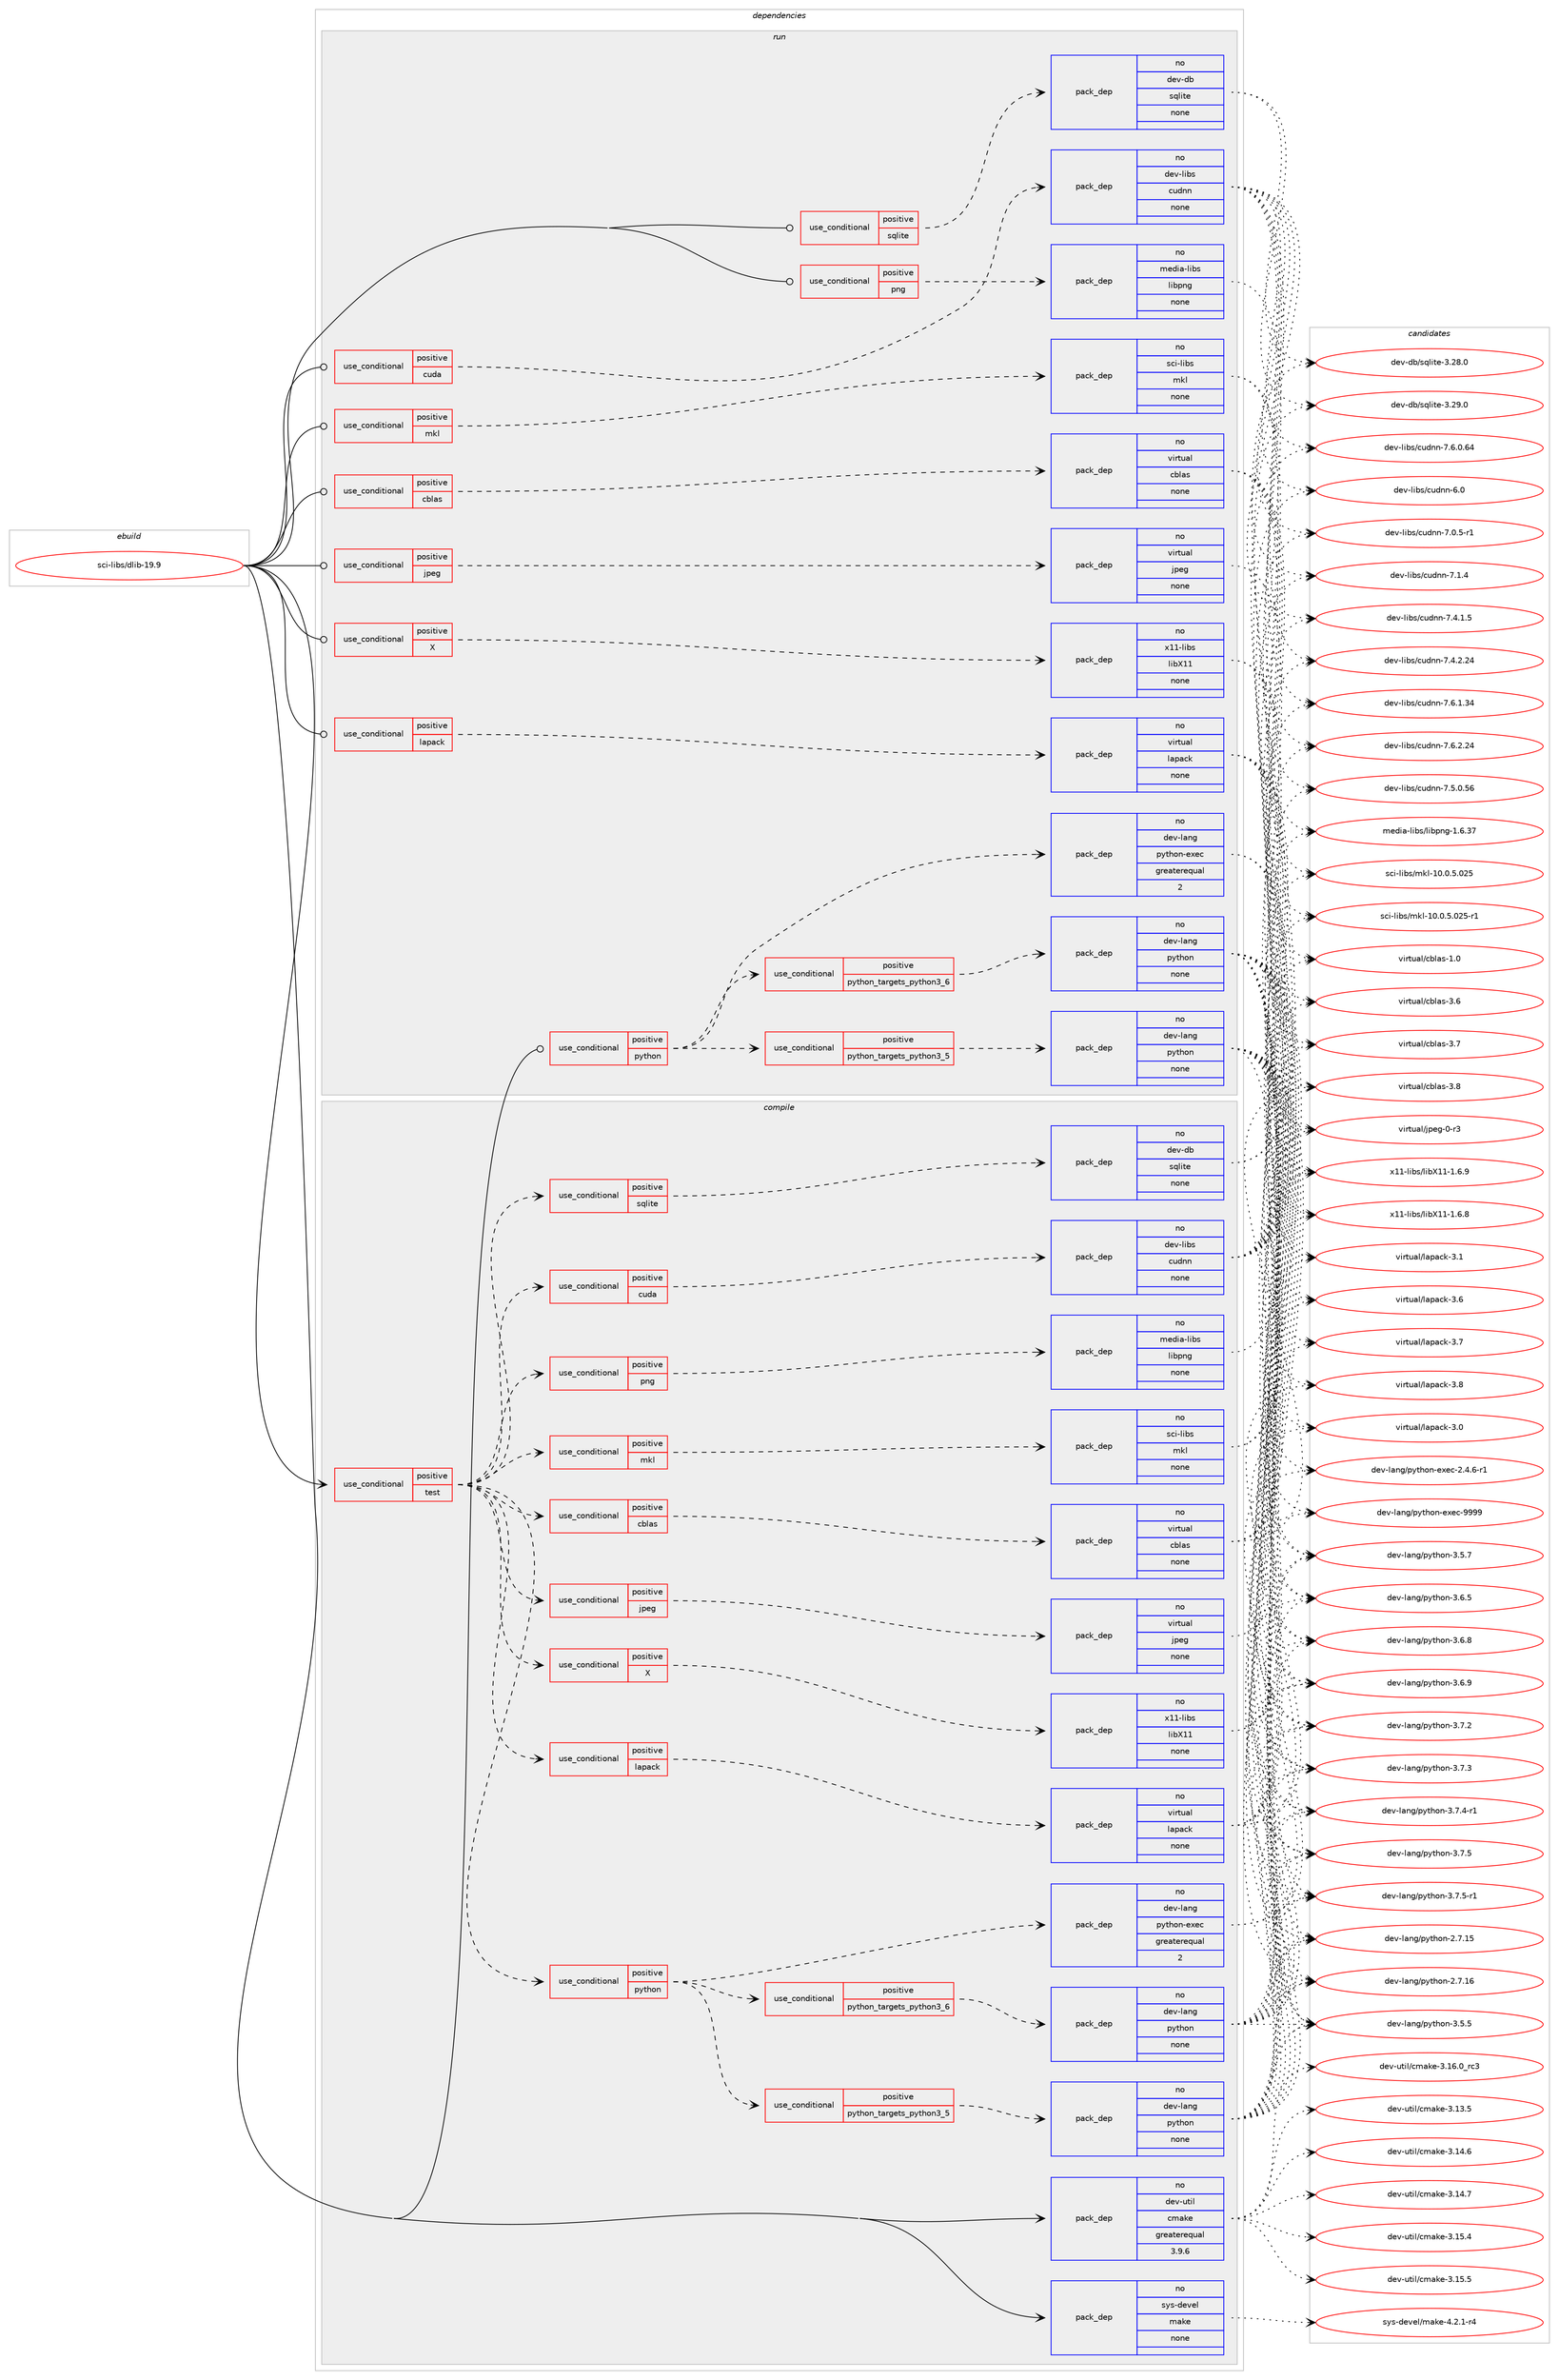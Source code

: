 digraph prolog {

# *************
# Graph options
# *************

newrank=true;
concentrate=true;
compound=true;
graph [rankdir=LR,fontname=Helvetica,fontsize=10,ranksep=1.5];#, ranksep=2.5, nodesep=0.2];
edge  [arrowhead=vee];
node  [fontname=Helvetica,fontsize=10];

# **********
# The ebuild
# **********

subgraph cluster_leftcol {
color=gray;
rank=same;
label=<<i>ebuild</i>>;
id [label="sci-libs/dlib-19.9", color=red, width=4, href="../sci-libs/dlib-19.9.svg"];
}

# ****************
# The dependencies
# ****************

subgraph cluster_midcol {
color=gray;
label=<<i>dependencies</i>>;
subgraph cluster_compile {
fillcolor="#eeeeee";
style=filled;
label=<<i>compile</i>>;
subgraph cond207952 {
dependency856692 [label=<<TABLE BORDER="0" CELLBORDER="1" CELLSPACING="0" CELLPADDING="4"><TR><TD ROWSPAN="3" CELLPADDING="10">use_conditional</TD></TR><TR><TD>positive</TD></TR><TR><TD>test</TD></TR></TABLE>>, shape=none, color=red];
subgraph cond207953 {
dependency856693 [label=<<TABLE BORDER="0" CELLBORDER="1" CELLSPACING="0" CELLPADDING="4"><TR><TD ROWSPAN="3" CELLPADDING="10">use_conditional</TD></TR><TR><TD>positive</TD></TR><TR><TD>cblas</TD></TR></TABLE>>, shape=none, color=red];
subgraph pack633619 {
dependency856694 [label=<<TABLE BORDER="0" CELLBORDER="1" CELLSPACING="0" CELLPADDING="4" WIDTH="220"><TR><TD ROWSPAN="6" CELLPADDING="30">pack_dep</TD></TR><TR><TD WIDTH="110">no</TD></TR><TR><TD>virtual</TD></TR><TR><TD>cblas</TD></TR><TR><TD>none</TD></TR><TR><TD></TD></TR></TABLE>>, shape=none, color=blue];
}
dependency856693:e -> dependency856694:w [weight=20,style="dashed",arrowhead="vee"];
}
dependency856692:e -> dependency856693:w [weight=20,style="dashed",arrowhead="vee"];
subgraph cond207954 {
dependency856695 [label=<<TABLE BORDER="0" CELLBORDER="1" CELLSPACING="0" CELLPADDING="4"><TR><TD ROWSPAN="3" CELLPADDING="10">use_conditional</TD></TR><TR><TD>positive</TD></TR><TR><TD>cuda</TD></TR></TABLE>>, shape=none, color=red];
subgraph pack633620 {
dependency856696 [label=<<TABLE BORDER="0" CELLBORDER="1" CELLSPACING="0" CELLPADDING="4" WIDTH="220"><TR><TD ROWSPAN="6" CELLPADDING="30">pack_dep</TD></TR><TR><TD WIDTH="110">no</TD></TR><TR><TD>dev-libs</TD></TR><TR><TD>cudnn</TD></TR><TR><TD>none</TD></TR><TR><TD></TD></TR></TABLE>>, shape=none, color=blue];
}
dependency856695:e -> dependency856696:w [weight=20,style="dashed",arrowhead="vee"];
}
dependency856692:e -> dependency856695:w [weight=20,style="dashed",arrowhead="vee"];
subgraph cond207955 {
dependency856697 [label=<<TABLE BORDER="0" CELLBORDER="1" CELLSPACING="0" CELLPADDING="4"><TR><TD ROWSPAN="3" CELLPADDING="10">use_conditional</TD></TR><TR><TD>positive</TD></TR><TR><TD>jpeg</TD></TR></TABLE>>, shape=none, color=red];
subgraph pack633621 {
dependency856698 [label=<<TABLE BORDER="0" CELLBORDER="1" CELLSPACING="0" CELLPADDING="4" WIDTH="220"><TR><TD ROWSPAN="6" CELLPADDING="30">pack_dep</TD></TR><TR><TD WIDTH="110">no</TD></TR><TR><TD>virtual</TD></TR><TR><TD>jpeg</TD></TR><TR><TD>none</TD></TR><TR><TD></TD></TR></TABLE>>, shape=none, color=blue];
}
dependency856697:e -> dependency856698:w [weight=20,style="dashed",arrowhead="vee"];
}
dependency856692:e -> dependency856697:w [weight=20,style="dashed",arrowhead="vee"];
subgraph cond207956 {
dependency856699 [label=<<TABLE BORDER="0" CELLBORDER="1" CELLSPACING="0" CELLPADDING="4"><TR><TD ROWSPAN="3" CELLPADDING="10">use_conditional</TD></TR><TR><TD>positive</TD></TR><TR><TD>lapack</TD></TR></TABLE>>, shape=none, color=red];
subgraph pack633622 {
dependency856700 [label=<<TABLE BORDER="0" CELLBORDER="1" CELLSPACING="0" CELLPADDING="4" WIDTH="220"><TR><TD ROWSPAN="6" CELLPADDING="30">pack_dep</TD></TR><TR><TD WIDTH="110">no</TD></TR><TR><TD>virtual</TD></TR><TR><TD>lapack</TD></TR><TR><TD>none</TD></TR><TR><TD></TD></TR></TABLE>>, shape=none, color=blue];
}
dependency856699:e -> dependency856700:w [weight=20,style="dashed",arrowhead="vee"];
}
dependency856692:e -> dependency856699:w [weight=20,style="dashed",arrowhead="vee"];
subgraph cond207957 {
dependency856701 [label=<<TABLE BORDER="0" CELLBORDER="1" CELLSPACING="0" CELLPADDING="4"><TR><TD ROWSPAN="3" CELLPADDING="10">use_conditional</TD></TR><TR><TD>positive</TD></TR><TR><TD>mkl</TD></TR></TABLE>>, shape=none, color=red];
subgraph pack633623 {
dependency856702 [label=<<TABLE BORDER="0" CELLBORDER="1" CELLSPACING="0" CELLPADDING="4" WIDTH="220"><TR><TD ROWSPAN="6" CELLPADDING="30">pack_dep</TD></TR><TR><TD WIDTH="110">no</TD></TR><TR><TD>sci-libs</TD></TR><TR><TD>mkl</TD></TR><TR><TD>none</TD></TR><TR><TD></TD></TR></TABLE>>, shape=none, color=blue];
}
dependency856701:e -> dependency856702:w [weight=20,style="dashed",arrowhead="vee"];
}
dependency856692:e -> dependency856701:w [weight=20,style="dashed",arrowhead="vee"];
subgraph cond207958 {
dependency856703 [label=<<TABLE BORDER="0" CELLBORDER="1" CELLSPACING="0" CELLPADDING="4"><TR><TD ROWSPAN="3" CELLPADDING="10">use_conditional</TD></TR><TR><TD>positive</TD></TR><TR><TD>png</TD></TR></TABLE>>, shape=none, color=red];
subgraph pack633624 {
dependency856704 [label=<<TABLE BORDER="0" CELLBORDER="1" CELLSPACING="0" CELLPADDING="4" WIDTH="220"><TR><TD ROWSPAN="6" CELLPADDING="30">pack_dep</TD></TR><TR><TD WIDTH="110">no</TD></TR><TR><TD>media-libs</TD></TR><TR><TD>libpng</TD></TR><TR><TD>none</TD></TR><TR><TD></TD></TR></TABLE>>, shape=none, color=blue];
}
dependency856703:e -> dependency856704:w [weight=20,style="dashed",arrowhead="vee"];
}
dependency856692:e -> dependency856703:w [weight=20,style="dashed",arrowhead="vee"];
subgraph cond207959 {
dependency856705 [label=<<TABLE BORDER="0" CELLBORDER="1" CELLSPACING="0" CELLPADDING="4"><TR><TD ROWSPAN="3" CELLPADDING="10">use_conditional</TD></TR><TR><TD>positive</TD></TR><TR><TD>python</TD></TR></TABLE>>, shape=none, color=red];
subgraph cond207960 {
dependency856706 [label=<<TABLE BORDER="0" CELLBORDER="1" CELLSPACING="0" CELLPADDING="4"><TR><TD ROWSPAN="3" CELLPADDING="10">use_conditional</TD></TR><TR><TD>positive</TD></TR><TR><TD>python_targets_python3_5</TD></TR></TABLE>>, shape=none, color=red];
subgraph pack633625 {
dependency856707 [label=<<TABLE BORDER="0" CELLBORDER="1" CELLSPACING="0" CELLPADDING="4" WIDTH="220"><TR><TD ROWSPAN="6" CELLPADDING="30">pack_dep</TD></TR><TR><TD WIDTH="110">no</TD></TR><TR><TD>dev-lang</TD></TR><TR><TD>python</TD></TR><TR><TD>none</TD></TR><TR><TD></TD></TR></TABLE>>, shape=none, color=blue];
}
dependency856706:e -> dependency856707:w [weight=20,style="dashed",arrowhead="vee"];
}
dependency856705:e -> dependency856706:w [weight=20,style="dashed",arrowhead="vee"];
subgraph cond207961 {
dependency856708 [label=<<TABLE BORDER="0" CELLBORDER="1" CELLSPACING="0" CELLPADDING="4"><TR><TD ROWSPAN="3" CELLPADDING="10">use_conditional</TD></TR><TR><TD>positive</TD></TR><TR><TD>python_targets_python3_6</TD></TR></TABLE>>, shape=none, color=red];
subgraph pack633626 {
dependency856709 [label=<<TABLE BORDER="0" CELLBORDER="1" CELLSPACING="0" CELLPADDING="4" WIDTH="220"><TR><TD ROWSPAN="6" CELLPADDING="30">pack_dep</TD></TR><TR><TD WIDTH="110">no</TD></TR><TR><TD>dev-lang</TD></TR><TR><TD>python</TD></TR><TR><TD>none</TD></TR><TR><TD></TD></TR></TABLE>>, shape=none, color=blue];
}
dependency856708:e -> dependency856709:w [weight=20,style="dashed",arrowhead="vee"];
}
dependency856705:e -> dependency856708:w [weight=20,style="dashed",arrowhead="vee"];
subgraph pack633627 {
dependency856710 [label=<<TABLE BORDER="0" CELLBORDER="1" CELLSPACING="0" CELLPADDING="4" WIDTH="220"><TR><TD ROWSPAN="6" CELLPADDING="30">pack_dep</TD></TR><TR><TD WIDTH="110">no</TD></TR><TR><TD>dev-lang</TD></TR><TR><TD>python-exec</TD></TR><TR><TD>greaterequal</TD></TR><TR><TD>2</TD></TR></TABLE>>, shape=none, color=blue];
}
dependency856705:e -> dependency856710:w [weight=20,style="dashed",arrowhead="vee"];
}
dependency856692:e -> dependency856705:w [weight=20,style="dashed",arrowhead="vee"];
subgraph cond207962 {
dependency856711 [label=<<TABLE BORDER="0" CELLBORDER="1" CELLSPACING="0" CELLPADDING="4"><TR><TD ROWSPAN="3" CELLPADDING="10">use_conditional</TD></TR><TR><TD>positive</TD></TR><TR><TD>sqlite</TD></TR></TABLE>>, shape=none, color=red];
subgraph pack633628 {
dependency856712 [label=<<TABLE BORDER="0" CELLBORDER="1" CELLSPACING="0" CELLPADDING="4" WIDTH="220"><TR><TD ROWSPAN="6" CELLPADDING="30">pack_dep</TD></TR><TR><TD WIDTH="110">no</TD></TR><TR><TD>dev-db</TD></TR><TR><TD>sqlite</TD></TR><TR><TD>none</TD></TR><TR><TD></TD></TR></TABLE>>, shape=none, color=blue];
}
dependency856711:e -> dependency856712:w [weight=20,style="dashed",arrowhead="vee"];
}
dependency856692:e -> dependency856711:w [weight=20,style="dashed",arrowhead="vee"];
subgraph cond207963 {
dependency856713 [label=<<TABLE BORDER="0" CELLBORDER="1" CELLSPACING="0" CELLPADDING="4"><TR><TD ROWSPAN="3" CELLPADDING="10">use_conditional</TD></TR><TR><TD>positive</TD></TR><TR><TD>X</TD></TR></TABLE>>, shape=none, color=red];
subgraph pack633629 {
dependency856714 [label=<<TABLE BORDER="0" CELLBORDER="1" CELLSPACING="0" CELLPADDING="4" WIDTH="220"><TR><TD ROWSPAN="6" CELLPADDING="30">pack_dep</TD></TR><TR><TD WIDTH="110">no</TD></TR><TR><TD>x11-libs</TD></TR><TR><TD>libX11</TD></TR><TR><TD>none</TD></TR><TR><TD></TD></TR></TABLE>>, shape=none, color=blue];
}
dependency856713:e -> dependency856714:w [weight=20,style="dashed",arrowhead="vee"];
}
dependency856692:e -> dependency856713:w [weight=20,style="dashed",arrowhead="vee"];
}
id:e -> dependency856692:w [weight=20,style="solid",arrowhead="vee"];
subgraph pack633630 {
dependency856715 [label=<<TABLE BORDER="0" CELLBORDER="1" CELLSPACING="0" CELLPADDING="4" WIDTH="220"><TR><TD ROWSPAN="6" CELLPADDING="30">pack_dep</TD></TR><TR><TD WIDTH="110">no</TD></TR><TR><TD>dev-util</TD></TR><TR><TD>cmake</TD></TR><TR><TD>greaterequal</TD></TR><TR><TD>3.9.6</TD></TR></TABLE>>, shape=none, color=blue];
}
id:e -> dependency856715:w [weight=20,style="solid",arrowhead="vee"];
subgraph pack633631 {
dependency856716 [label=<<TABLE BORDER="0" CELLBORDER="1" CELLSPACING="0" CELLPADDING="4" WIDTH="220"><TR><TD ROWSPAN="6" CELLPADDING="30">pack_dep</TD></TR><TR><TD WIDTH="110">no</TD></TR><TR><TD>sys-devel</TD></TR><TR><TD>make</TD></TR><TR><TD>none</TD></TR><TR><TD></TD></TR></TABLE>>, shape=none, color=blue];
}
id:e -> dependency856716:w [weight=20,style="solid",arrowhead="vee"];
}
subgraph cluster_compileandrun {
fillcolor="#eeeeee";
style=filled;
label=<<i>compile and run</i>>;
}
subgraph cluster_run {
fillcolor="#eeeeee";
style=filled;
label=<<i>run</i>>;
subgraph cond207964 {
dependency856717 [label=<<TABLE BORDER="0" CELLBORDER="1" CELLSPACING="0" CELLPADDING="4"><TR><TD ROWSPAN="3" CELLPADDING="10">use_conditional</TD></TR><TR><TD>positive</TD></TR><TR><TD>X</TD></TR></TABLE>>, shape=none, color=red];
subgraph pack633632 {
dependency856718 [label=<<TABLE BORDER="0" CELLBORDER="1" CELLSPACING="0" CELLPADDING="4" WIDTH="220"><TR><TD ROWSPAN="6" CELLPADDING="30">pack_dep</TD></TR><TR><TD WIDTH="110">no</TD></TR><TR><TD>x11-libs</TD></TR><TR><TD>libX11</TD></TR><TR><TD>none</TD></TR><TR><TD></TD></TR></TABLE>>, shape=none, color=blue];
}
dependency856717:e -> dependency856718:w [weight=20,style="dashed",arrowhead="vee"];
}
id:e -> dependency856717:w [weight=20,style="solid",arrowhead="odot"];
subgraph cond207965 {
dependency856719 [label=<<TABLE BORDER="0" CELLBORDER="1" CELLSPACING="0" CELLPADDING="4"><TR><TD ROWSPAN="3" CELLPADDING="10">use_conditional</TD></TR><TR><TD>positive</TD></TR><TR><TD>cblas</TD></TR></TABLE>>, shape=none, color=red];
subgraph pack633633 {
dependency856720 [label=<<TABLE BORDER="0" CELLBORDER="1" CELLSPACING="0" CELLPADDING="4" WIDTH="220"><TR><TD ROWSPAN="6" CELLPADDING="30">pack_dep</TD></TR><TR><TD WIDTH="110">no</TD></TR><TR><TD>virtual</TD></TR><TR><TD>cblas</TD></TR><TR><TD>none</TD></TR><TR><TD></TD></TR></TABLE>>, shape=none, color=blue];
}
dependency856719:e -> dependency856720:w [weight=20,style="dashed",arrowhead="vee"];
}
id:e -> dependency856719:w [weight=20,style="solid",arrowhead="odot"];
subgraph cond207966 {
dependency856721 [label=<<TABLE BORDER="0" CELLBORDER="1" CELLSPACING="0" CELLPADDING="4"><TR><TD ROWSPAN="3" CELLPADDING="10">use_conditional</TD></TR><TR><TD>positive</TD></TR><TR><TD>cuda</TD></TR></TABLE>>, shape=none, color=red];
subgraph pack633634 {
dependency856722 [label=<<TABLE BORDER="0" CELLBORDER="1" CELLSPACING="0" CELLPADDING="4" WIDTH="220"><TR><TD ROWSPAN="6" CELLPADDING="30">pack_dep</TD></TR><TR><TD WIDTH="110">no</TD></TR><TR><TD>dev-libs</TD></TR><TR><TD>cudnn</TD></TR><TR><TD>none</TD></TR><TR><TD></TD></TR></TABLE>>, shape=none, color=blue];
}
dependency856721:e -> dependency856722:w [weight=20,style="dashed",arrowhead="vee"];
}
id:e -> dependency856721:w [weight=20,style="solid",arrowhead="odot"];
subgraph cond207967 {
dependency856723 [label=<<TABLE BORDER="0" CELLBORDER="1" CELLSPACING="0" CELLPADDING="4"><TR><TD ROWSPAN="3" CELLPADDING="10">use_conditional</TD></TR><TR><TD>positive</TD></TR><TR><TD>jpeg</TD></TR></TABLE>>, shape=none, color=red];
subgraph pack633635 {
dependency856724 [label=<<TABLE BORDER="0" CELLBORDER="1" CELLSPACING="0" CELLPADDING="4" WIDTH="220"><TR><TD ROWSPAN="6" CELLPADDING="30">pack_dep</TD></TR><TR><TD WIDTH="110">no</TD></TR><TR><TD>virtual</TD></TR><TR><TD>jpeg</TD></TR><TR><TD>none</TD></TR><TR><TD></TD></TR></TABLE>>, shape=none, color=blue];
}
dependency856723:e -> dependency856724:w [weight=20,style="dashed",arrowhead="vee"];
}
id:e -> dependency856723:w [weight=20,style="solid",arrowhead="odot"];
subgraph cond207968 {
dependency856725 [label=<<TABLE BORDER="0" CELLBORDER="1" CELLSPACING="0" CELLPADDING="4"><TR><TD ROWSPAN="3" CELLPADDING="10">use_conditional</TD></TR><TR><TD>positive</TD></TR><TR><TD>lapack</TD></TR></TABLE>>, shape=none, color=red];
subgraph pack633636 {
dependency856726 [label=<<TABLE BORDER="0" CELLBORDER="1" CELLSPACING="0" CELLPADDING="4" WIDTH="220"><TR><TD ROWSPAN="6" CELLPADDING="30">pack_dep</TD></TR><TR><TD WIDTH="110">no</TD></TR><TR><TD>virtual</TD></TR><TR><TD>lapack</TD></TR><TR><TD>none</TD></TR><TR><TD></TD></TR></TABLE>>, shape=none, color=blue];
}
dependency856725:e -> dependency856726:w [weight=20,style="dashed",arrowhead="vee"];
}
id:e -> dependency856725:w [weight=20,style="solid",arrowhead="odot"];
subgraph cond207969 {
dependency856727 [label=<<TABLE BORDER="0" CELLBORDER="1" CELLSPACING="0" CELLPADDING="4"><TR><TD ROWSPAN="3" CELLPADDING="10">use_conditional</TD></TR><TR><TD>positive</TD></TR><TR><TD>mkl</TD></TR></TABLE>>, shape=none, color=red];
subgraph pack633637 {
dependency856728 [label=<<TABLE BORDER="0" CELLBORDER="1" CELLSPACING="0" CELLPADDING="4" WIDTH="220"><TR><TD ROWSPAN="6" CELLPADDING="30">pack_dep</TD></TR><TR><TD WIDTH="110">no</TD></TR><TR><TD>sci-libs</TD></TR><TR><TD>mkl</TD></TR><TR><TD>none</TD></TR><TR><TD></TD></TR></TABLE>>, shape=none, color=blue];
}
dependency856727:e -> dependency856728:w [weight=20,style="dashed",arrowhead="vee"];
}
id:e -> dependency856727:w [weight=20,style="solid",arrowhead="odot"];
subgraph cond207970 {
dependency856729 [label=<<TABLE BORDER="0" CELLBORDER="1" CELLSPACING="0" CELLPADDING="4"><TR><TD ROWSPAN="3" CELLPADDING="10">use_conditional</TD></TR><TR><TD>positive</TD></TR><TR><TD>png</TD></TR></TABLE>>, shape=none, color=red];
subgraph pack633638 {
dependency856730 [label=<<TABLE BORDER="0" CELLBORDER="1" CELLSPACING="0" CELLPADDING="4" WIDTH="220"><TR><TD ROWSPAN="6" CELLPADDING="30">pack_dep</TD></TR><TR><TD WIDTH="110">no</TD></TR><TR><TD>media-libs</TD></TR><TR><TD>libpng</TD></TR><TR><TD>none</TD></TR><TR><TD></TD></TR></TABLE>>, shape=none, color=blue];
}
dependency856729:e -> dependency856730:w [weight=20,style="dashed",arrowhead="vee"];
}
id:e -> dependency856729:w [weight=20,style="solid",arrowhead="odot"];
subgraph cond207971 {
dependency856731 [label=<<TABLE BORDER="0" CELLBORDER="1" CELLSPACING="0" CELLPADDING="4"><TR><TD ROWSPAN="3" CELLPADDING="10">use_conditional</TD></TR><TR><TD>positive</TD></TR><TR><TD>python</TD></TR></TABLE>>, shape=none, color=red];
subgraph cond207972 {
dependency856732 [label=<<TABLE BORDER="0" CELLBORDER="1" CELLSPACING="0" CELLPADDING="4"><TR><TD ROWSPAN="3" CELLPADDING="10">use_conditional</TD></TR><TR><TD>positive</TD></TR><TR><TD>python_targets_python3_5</TD></TR></TABLE>>, shape=none, color=red];
subgraph pack633639 {
dependency856733 [label=<<TABLE BORDER="0" CELLBORDER="1" CELLSPACING="0" CELLPADDING="4" WIDTH="220"><TR><TD ROWSPAN="6" CELLPADDING="30">pack_dep</TD></TR><TR><TD WIDTH="110">no</TD></TR><TR><TD>dev-lang</TD></TR><TR><TD>python</TD></TR><TR><TD>none</TD></TR><TR><TD></TD></TR></TABLE>>, shape=none, color=blue];
}
dependency856732:e -> dependency856733:w [weight=20,style="dashed",arrowhead="vee"];
}
dependency856731:e -> dependency856732:w [weight=20,style="dashed",arrowhead="vee"];
subgraph cond207973 {
dependency856734 [label=<<TABLE BORDER="0" CELLBORDER="1" CELLSPACING="0" CELLPADDING="4"><TR><TD ROWSPAN="3" CELLPADDING="10">use_conditional</TD></TR><TR><TD>positive</TD></TR><TR><TD>python_targets_python3_6</TD></TR></TABLE>>, shape=none, color=red];
subgraph pack633640 {
dependency856735 [label=<<TABLE BORDER="0" CELLBORDER="1" CELLSPACING="0" CELLPADDING="4" WIDTH="220"><TR><TD ROWSPAN="6" CELLPADDING="30">pack_dep</TD></TR><TR><TD WIDTH="110">no</TD></TR><TR><TD>dev-lang</TD></TR><TR><TD>python</TD></TR><TR><TD>none</TD></TR><TR><TD></TD></TR></TABLE>>, shape=none, color=blue];
}
dependency856734:e -> dependency856735:w [weight=20,style="dashed",arrowhead="vee"];
}
dependency856731:e -> dependency856734:w [weight=20,style="dashed",arrowhead="vee"];
subgraph pack633641 {
dependency856736 [label=<<TABLE BORDER="0" CELLBORDER="1" CELLSPACING="0" CELLPADDING="4" WIDTH="220"><TR><TD ROWSPAN="6" CELLPADDING="30">pack_dep</TD></TR><TR><TD WIDTH="110">no</TD></TR><TR><TD>dev-lang</TD></TR><TR><TD>python-exec</TD></TR><TR><TD>greaterequal</TD></TR><TR><TD>2</TD></TR></TABLE>>, shape=none, color=blue];
}
dependency856731:e -> dependency856736:w [weight=20,style="dashed",arrowhead="vee"];
}
id:e -> dependency856731:w [weight=20,style="solid",arrowhead="odot"];
subgraph cond207974 {
dependency856737 [label=<<TABLE BORDER="0" CELLBORDER="1" CELLSPACING="0" CELLPADDING="4"><TR><TD ROWSPAN="3" CELLPADDING="10">use_conditional</TD></TR><TR><TD>positive</TD></TR><TR><TD>sqlite</TD></TR></TABLE>>, shape=none, color=red];
subgraph pack633642 {
dependency856738 [label=<<TABLE BORDER="0" CELLBORDER="1" CELLSPACING="0" CELLPADDING="4" WIDTH="220"><TR><TD ROWSPAN="6" CELLPADDING="30">pack_dep</TD></TR><TR><TD WIDTH="110">no</TD></TR><TR><TD>dev-db</TD></TR><TR><TD>sqlite</TD></TR><TR><TD>none</TD></TR><TR><TD></TD></TR></TABLE>>, shape=none, color=blue];
}
dependency856737:e -> dependency856738:w [weight=20,style="dashed",arrowhead="vee"];
}
id:e -> dependency856737:w [weight=20,style="solid",arrowhead="odot"];
}
}

# **************
# The candidates
# **************

subgraph cluster_choices {
rank=same;
color=gray;
label=<<i>candidates</i>>;

subgraph choice633619 {
color=black;
nodesep=1;
choice118105114116117971084799981089711545494648 [label="virtual/cblas-1.0", color=red, width=4,href="../virtual/cblas-1.0.svg"];
choice118105114116117971084799981089711545514654 [label="virtual/cblas-3.6", color=red, width=4,href="../virtual/cblas-3.6.svg"];
choice118105114116117971084799981089711545514655 [label="virtual/cblas-3.7", color=red, width=4,href="../virtual/cblas-3.7.svg"];
choice118105114116117971084799981089711545514656 [label="virtual/cblas-3.8", color=red, width=4,href="../virtual/cblas-3.8.svg"];
dependency856694:e -> choice118105114116117971084799981089711545494648:w [style=dotted,weight="100"];
dependency856694:e -> choice118105114116117971084799981089711545514654:w [style=dotted,weight="100"];
dependency856694:e -> choice118105114116117971084799981089711545514655:w [style=dotted,weight="100"];
dependency856694:e -> choice118105114116117971084799981089711545514656:w [style=dotted,weight="100"];
}
subgraph choice633620 {
color=black;
nodesep=1;
choice1001011184510810598115479911710011011045544648 [label="dev-libs/cudnn-6.0", color=red, width=4,href="../dev-libs/cudnn-6.0.svg"];
choice100101118451081059811547991171001101104555464846534511449 [label="dev-libs/cudnn-7.0.5-r1", color=red, width=4,href="../dev-libs/cudnn-7.0.5-r1.svg"];
choice10010111845108105981154799117100110110455546494652 [label="dev-libs/cudnn-7.1.4", color=red, width=4,href="../dev-libs/cudnn-7.1.4.svg"];
choice100101118451081059811547991171001101104555465246494653 [label="dev-libs/cudnn-7.4.1.5", color=red, width=4,href="../dev-libs/cudnn-7.4.1.5.svg"];
choice10010111845108105981154799117100110110455546524650465052 [label="dev-libs/cudnn-7.4.2.24", color=red, width=4,href="../dev-libs/cudnn-7.4.2.24.svg"];
choice10010111845108105981154799117100110110455546534648465354 [label="dev-libs/cudnn-7.5.0.56", color=red, width=4,href="../dev-libs/cudnn-7.5.0.56.svg"];
choice10010111845108105981154799117100110110455546544648465452 [label="dev-libs/cudnn-7.6.0.64", color=red, width=4,href="../dev-libs/cudnn-7.6.0.64.svg"];
choice10010111845108105981154799117100110110455546544649465152 [label="dev-libs/cudnn-7.6.1.34", color=red, width=4,href="../dev-libs/cudnn-7.6.1.34.svg"];
choice10010111845108105981154799117100110110455546544650465052 [label="dev-libs/cudnn-7.6.2.24", color=red, width=4,href="../dev-libs/cudnn-7.6.2.24.svg"];
dependency856696:e -> choice1001011184510810598115479911710011011045544648:w [style=dotted,weight="100"];
dependency856696:e -> choice100101118451081059811547991171001101104555464846534511449:w [style=dotted,weight="100"];
dependency856696:e -> choice10010111845108105981154799117100110110455546494652:w [style=dotted,weight="100"];
dependency856696:e -> choice100101118451081059811547991171001101104555465246494653:w [style=dotted,weight="100"];
dependency856696:e -> choice10010111845108105981154799117100110110455546524650465052:w [style=dotted,weight="100"];
dependency856696:e -> choice10010111845108105981154799117100110110455546534648465354:w [style=dotted,weight="100"];
dependency856696:e -> choice10010111845108105981154799117100110110455546544648465452:w [style=dotted,weight="100"];
dependency856696:e -> choice10010111845108105981154799117100110110455546544649465152:w [style=dotted,weight="100"];
dependency856696:e -> choice10010111845108105981154799117100110110455546544650465052:w [style=dotted,weight="100"];
}
subgraph choice633621 {
color=black;
nodesep=1;
choice118105114116117971084710611210110345484511451 [label="virtual/jpeg-0-r3", color=red, width=4,href="../virtual/jpeg-0-r3.svg"];
dependency856698:e -> choice118105114116117971084710611210110345484511451:w [style=dotted,weight="100"];
}
subgraph choice633622 {
color=black;
nodesep=1;
choice118105114116117971084710897112979910745514648 [label="virtual/lapack-3.0", color=red, width=4,href="../virtual/lapack-3.0.svg"];
choice118105114116117971084710897112979910745514649 [label="virtual/lapack-3.1", color=red, width=4,href="../virtual/lapack-3.1.svg"];
choice118105114116117971084710897112979910745514654 [label="virtual/lapack-3.6", color=red, width=4,href="../virtual/lapack-3.6.svg"];
choice118105114116117971084710897112979910745514655 [label="virtual/lapack-3.7", color=red, width=4,href="../virtual/lapack-3.7.svg"];
choice118105114116117971084710897112979910745514656 [label="virtual/lapack-3.8", color=red, width=4,href="../virtual/lapack-3.8.svg"];
dependency856700:e -> choice118105114116117971084710897112979910745514648:w [style=dotted,weight="100"];
dependency856700:e -> choice118105114116117971084710897112979910745514649:w [style=dotted,weight="100"];
dependency856700:e -> choice118105114116117971084710897112979910745514654:w [style=dotted,weight="100"];
dependency856700:e -> choice118105114116117971084710897112979910745514655:w [style=dotted,weight="100"];
dependency856700:e -> choice118105114116117971084710897112979910745514656:w [style=dotted,weight="100"];
}
subgraph choice633623 {
color=black;
nodesep=1;
choice115991054510810598115471091071084549484648465346485053 [label="sci-libs/mkl-10.0.5.025", color=red, width=4,href="../sci-libs/mkl-10.0.5.025.svg"];
choice1159910545108105981154710910710845494846484653464850534511449 [label="sci-libs/mkl-10.0.5.025-r1", color=red, width=4,href="../sci-libs/mkl-10.0.5.025-r1.svg"];
dependency856702:e -> choice115991054510810598115471091071084549484648465346485053:w [style=dotted,weight="100"];
dependency856702:e -> choice1159910545108105981154710910710845494846484653464850534511449:w [style=dotted,weight="100"];
}
subgraph choice633624 {
color=black;
nodesep=1;
choice109101100105974510810598115471081059811211010345494654465155 [label="media-libs/libpng-1.6.37", color=red, width=4,href="../media-libs/libpng-1.6.37.svg"];
dependency856704:e -> choice109101100105974510810598115471081059811211010345494654465155:w [style=dotted,weight="100"];
}
subgraph choice633625 {
color=black;
nodesep=1;
choice10010111845108971101034711212111610411111045504655464953 [label="dev-lang/python-2.7.15", color=red, width=4,href="../dev-lang/python-2.7.15.svg"];
choice10010111845108971101034711212111610411111045504655464954 [label="dev-lang/python-2.7.16", color=red, width=4,href="../dev-lang/python-2.7.16.svg"];
choice100101118451089711010347112121116104111110455146534653 [label="dev-lang/python-3.5.5", color=red, width=4,href="../dev-lang/python-3.5.5.svg"];
choice100101118451089711010347112121116104111110455146534655 [label="dev-lang/python-3.5.7", color=red, width=4,href="../dev-lang/python-3.5.7.svg"];
choice100101118451089711010347112121116104111110455146544653 [label="dev-lang/python-3.6.5", color=red, width=4,href="../dev-lang/python-3.6.5.svg"];
choice100101118451089711010347112121116104111110455146544656 [label="dev-lang/python-3.6.8", color=red, width=4,href="../dev-lang/python-3.6.8.svg"];
choice100101118451089711010347112121116104111110455146544657 [label="dev-lang/python-3.6.9", color=red, width=4,href="../dev-lang/python-3.6.9.svg"];
choice100101118451089711010347112121116104111110455146554650 [label="dev-lang/python-3.7.2", color=red, width=4,href="../dev-lang/python-3.7.2.svg"];
choice100101118451089711010347112121116104111110455146554651 [label="dev-lang/python-3.7.3", color=red, width=4,href="../dev-lang/python-3.7.3.svg"];
choice1001011184510897110103471121211161041111104551465546524511449 [label="dev-lang/python-3.7.4-r1", color=red, width=4,href="../dev-lang/python-3.7.4-r1.svg"];
choice100101118451089711010347112121116104111110455146554653 [label="dev-lang/python-3.7.5", color=red, width=4,href="../dev-lang/python-3.7.5.svg"];
choice1001011184510897110103471121211161041111104551465546534511449 [label="dev-lang/python-3.7.5-r1", color=red, width=4,href="../dev-lang/python-3.7.5-r1.svg"];
dependency856707:e -> choice10010111845108971101034711212111610411111045504655464953:w [style=dotted,weight="100"];
dependency856707:e -> choice10010111845108971101034711212111610411111045504655464954:w [style=dotted,weight="100"];
dependency856707:e -> choice100101118451089711010347112121116104111110455146534653:w [style=dotted,weight="100"];
dependency856707:e -> choice100101118451089711010347112121116104111110455146534655:w [style=dotted,weight="100"];
dependency856707:e -> choice100101118451089711010347112121116104111110455146544653:w [style=dotted,weight="100"];
dependency856707:e -> choice100101118451089711010347112121116104111110455146544656:w [style=dotted,weight="100"];
dependency856707:e -> choice100101118451089711010347112121116104111110455146544657:w [style=dotted,weight="100"];
dependency856707:e -> choice100101118451089711010347112121116104111110455146554650:w [style=dotted,weight="100"];
dependency856707:e -> choice100101118451089711010347112121116104111110455146554651:w [style=dotted,weight="100"];
dependency856707:e -> choice1001011184510897110103471121211161041111104551465546524511449:w [style=dotted,weight="100"];
dependency856707:e -> choice100101118451089711010347112121116104111110455146554653:w [style=dotted,weight="100"];
dependency856707:e -> choice1001011184510897110103471121211161041111104551465546534511449:w [style=dotted,weight="100"];
}
subgraph choice633626 {
color=black;
nodesep=1;
choice10010111845108971101034711212111610411111045504655464953 [label="dev-lang/python-2.7.15", color=red, width=4,href="../dev-lang/python-2.7.15.svg"];
choice10010111845108971101034711212111610411111045504655464954 [label="dev-lang/python-2.7.16", color=red, width=4,href="../dev-lang/python-2.7.16.svg"];
choice100101118451089711010347112121116104111110455146534653 [label="dev-lang/python-3.5.5", color=red, width=4,href="../dev-lang/python-3.5.5.svg"];
choice100101118451089711010347112121116104111110455146534655 [label="dev-lang/python-3.5.7", color=red, width=4,href="../dev-lang/python-3.5.7.svg"];
choice100101118451089711010347112121116104111110455146544653 [label="dev-lang/python-3.6.5", color=red, width=4,href="../dev-lang/python-3.6.5.svg"];
choice100101118451089711010347112121116104111110455146544656 [label="dev-lang/python-3.6.8", color=red, width=4,href="../dev-lang/python-3.6.8.svg"];
choice100101118451089711010347112121116104111110455146544657 [label="dev-lang/python-3.6.9", color=red, width=4,href="../dev-lang/python-3.6.9.svg"];
choice100101118451089711010347112121116104111110455146554650 [label="dev-lang/python-3.7.2", color=red, width=4,href="../dev-lang/python-3.7.2.svg"];
choice100101118451089711010347112121116104111110455146554651 [label="dev-lang/python-3.7.3", color=red, width=4,href="../dev-lang/python-3.7.3.svg"];
choice1001011184510897110103471121211161041111104551465546524511449 [label="dev-lang/python-3.7.4-r1", color=red, width=4,href="../dev-lang/python-3.7.4-r1.svg"];
choice100101118451089711010347112121116104111110455146554653 [label="dev-lang/python-3.7.5", color=red, width=4,href="../dev-lang/python-3.7.5.svg"];
choice1001011184510897110103471121211161041111104551465546534511449 [label="dev-lang/python-3.7.5-r1", color=red, width=4,href="../dev-lang/python-3.7.5-r1.svg"];
dependency856709:e -> choice10010111845108971101034711212111610411111045504655464953:w [style=dotted,weight="100"];
dependency856709:e -> choice10010111845108971101034711212111610411111045504655464954:w [style=dotted,weight="100"];
dependency856709:e -> choice100101118451089711010347112121116104111110455146534653:w [style=dotted,weight="100"];
dependency856709:e -> choice100101118451089711010347112121116104111110455146534655:w [style=dotted,weight="100"];
dependency856709:e -> choice100101118451089711010347112121116104111110455146544653:w [style=dotted,weight="100"];
dependency856709:e -> choice100101118451089711010347112121116104111110455146544656:w [style=dotted,weight="100"];
dependency856709:e -> choice100101118451089711010347112121116104111110455146544657:w [style=dotted,weight="100"];
dependency856709:e -> choice100101118451089711010347112121116104111110455146554650:w [style=dotted,weight="100"];
dependency856709:e -> choice100101118451089711010347112121116104111110455146554651:w [style=dotted,weight="100"];
dependency856709:e -> choice1001011184510897110103471121211161041111104551465546524511449:w [style=dotted,weight="100"];
dependency856709:e -> choice100101118451089711010347112121116104111110455146554653:w [style=dotted,weight="100"];
dependency856709:e -> choice1001011184510897110103471121211161041111104551465546534511449:w [style=dotted,weight="100"];
}
subgraph choice633627 {
color=black;
nodesep=1;
choice10010111845108971101034711212111610411111045101120101994550465246544511449 [label="dev-lang/python-exec-2.4.6-r1", color=red, width=4,href="../dev-lang/python-exec-2.4.6-r1.svg"];
choice10010111845108971101034711212111610411111045101120101994557575757 [label="dev-lang/python-exec-9999", color=red, width=4,href="../dev-lang/python-exec-9999.svg"];
dependency856710:e -> choice10010111845108971101034711212111610411111045101120101994550465246544511449:w [style=dotted,weight="100"];
dependency856710:e -> choice10010111845108971101034711212111610411111045101120101994557575757:w [style=dotted,weight="100"];
}
subgraph choice633628 {
color=black;
nodesep=1;
choice10010111845100984711511310810511610145514650564648 [label="dev-db/sqlite-3.28.0", color=red, width=4,href="../dev-db/sqlite-3.28.0.svg"];
choice10010111845100984711511310810511610145514650574648 [label="dev-db/sqlite-3.29.0", color=red, width=4,href="../dev-db/sqlite-3.29.0.svg"];
dependency856712:e -> choice10010111845100984711511310810511610145514650564648:w [style=dotted,weight="100"];
dependency856712:e -> choice10010111845100984711511310810511610145514650574648:w [style=dotted,weight="100"];
}
subgraph choice633629 {
color=black;
nodesep=1;
choice120494945108105981154710810598884949454946544656 [label="x11-libs/libX11-1.6.8", color=red, width=4,href="../x11-libs/libX11-1.6.8.svg"];
choice120494945108105981154710810598884949454946544657 [label="x11-libs/libX11-1.6.9", color=red, width=4,href="../x11-libs/libX11-1.6.9.svg"];
dependency856714:e -> choice120494945108105981154710810598884949454946544656:w [style=dotted,weight="100"];
dependency856714:e -> choice120494945108105981154710810598884949454946544657:w [style=dotted,weight="100"];
}
subgraph choice633630 {
color=black;
nodesep=1;
choice1001011184511711610510847991099710710145514649514653 [label="dev-util/cmake-3.13.5", color=red, width=4,href="../dev-util/cmake-3.13.5.svg"];
choice1001011184511711610510847991099710710145514649524654 [label="dev-util/cmake-3.14.6", color=red, width=4,href="../dev-util/cmake-3.14.6.svg"];
choice1001011184511711610510847991099710710145514649524655 [label="dev-util/cmake-3.14.7", color=red, width=4,href="../dev-util/cmake-3.14.7.svg"];
choice1001011184511711610510847991099710710145514649534652 [label="dev-util/cmake-3.15.4", color=red, width=4,href="../dev-util/cmake-3.15.4.svg"];
choice1001011184511711610510847991099710710145514649534653 [label="dev-util/cmake-3.15.5", color=red, width=4,href="../dev-util/cmake-3.15.5.svg"];
choice1001011184511711610510847991099710710145514649544648951149951 [label="dev-util/cmake-3.16.0_rc3", color=red, width=4,href="../dev-util/cmake-3.16.0_rc3.svg"];
dependency856715:e -> choice1001011184511711610510847991099710710145514649514653:w [style=dotted,weight="100"];
dependency856715:e -> choice1001011184511711610510847991099710710145514649524654:w [style=dotted,weight="100"];
dependency856715:e -> choice1001011184511711610510847991099710710145514649524655:w [style=dotted,weight="100"];
dependency856715:e -> choice1001011184511711610510847991099710710145514649534652:w [style=dotted,weight="100"];
dependency856715:e -> choice1001011184511711610510847991099710710145514649534653:w [style=dotted,weight="100"];
dependency856715:e -> choice1001011184511711610510847991099710710145514649544648951149951:w [style=dotted,weight="100"];
}
subgraph choice633631 {
color=black;
nodesep=1;
choice1151211154510010111810110847109971071014552465046494511452 [label="sys-devel/make-4.2.1-r4", color=red, width=4,href="../sys-devel/make-4.2.1-r4.svg"];
dependency856716:e -> choice1151211154510010111810110847109971071014552465046494511452:w [style=dotted,weight="100"];
}
subgraph choice633632 {
color=black;
nodesep=1;
choice120494945108105981154710810598884949454946544656 [label="x11-libs/libX11-1.6.8", color=red, width=4,href="../x11-libs/libX11-1.6.8.svg"];
choice120494945108105981154710810598884949454946544657 [label="x11-libs/libX11-1.6.9", color=red, width=4,href="../x11-libs/libX11-1.6.9.svg"];
dependency856718:e -> choice120494945108105981154710810598884949454946544656:w [style=dotted,weight="100"];
dependency856718:e -> choice120494945108105981154710810598884949454946544657:w [style=dotted,weight="100"];
}
subgraph choice633633 {
color=black;
nodesep=1;
choice118105114116117971084799981089711545494648 [label="virtual/cblas-1.0", color=red, width=4,href="../virtual/cblas-1.0.svg"];
choice118105114116117971084799981089711545514654 [label="virtual/cblas-3.6", color=red, width=4,href="../virtual/cblas-3.6.svg"];
choice118105114116117971084799981089711545514655 [label="virtual/cblas-3.7", color=red, width=4,href="../virtual/cblas-3.7.svg"];
choice118105114116117971084799981089711545514656 [label="virtual/cblas-3.8", color=red, width=4,href="../virtual/cblas-3.8.svg"];
dependency856720:e -> choice118105114116117971084799981089711545494648:w [style=dotted,weight="100"];
dependency856720:e -> choice118105114116117971084799981089711545514654:w [style=dotted,weight="100"];
dependency856720:e -> choice118105114116117971084799981089711545514655:w [style=dotted,weight="100"];
dependency856720:e -> choice118105114116117971084799981089711545514656:w [style=dotted,weight="100"];
}
subgraph choice633634 {
color=black;
nodesep=1;
choice1001011184510810598115479911710011011045544648 [label="dev-libs/cudnn-6.0", color=red, width=4,href="../dev-libs/cudnn-6.0.svg"];
choice100101118451081059811547991171001101104555464846534511449 [label="dev-libs/cudnn-7.0.5-r1", color=red, width=4,href="../dev-libs/cudnn-7.0.5-r1.svg"];
choice10010111845108105981154799117100110110455546494652 [label="dev-libs/cudnn-7.1.4", color=red, width=4,href="../dev-libs/cudnn-7.1.4.svg"];
choice100101118451081059811547991171001101104555465246494653 [label="dev-libs/cudnn-7.4.1.5", color=red, width=4,href="../dev-libs/cudnn-7.4.1.5.svg"];
choice10010111845108105981154799117100110110455546524650465052 [label="dev-libs/cudnn-7.4.2.24", color=red, width=4,href="../dev-libs/cudnn-7.4.2.24.svg"];
choice10010111845108105981154799117100110110455546534648465354 [label="dev-libs/cudnn-7.5.0.56", color=red, width=4,href="../dev-libs/cudnn-7.5.0.56.svg"];
choice10010111845108105981154799117100110110455546544648465452 [label="dev-libs/cudnn-7.6.0.64", color=red, width=4,href="../dev-libs/cudnn-7.6.0.64.svg"];
choice10010111845108105981154799117100110110455546544649465152 [label="dev-libs/cudnn-7.6.1.34", color=red, width=4,href="../dev-libs/cudnn-7.6.1.34.svg"];
choice10010111845108105981154799117100110110455546544650465052 [label="dev-libs/cudnn-7.6.2.24", color=red, width=4,href="../dev-libs/cudnn-7.6.2.24.svg"];
dependency856722:e -> choice1001011184510810598115479911710011011045544648:w [style=dotted,weight="100"];
dependency856722:e -> choice100101118451081059811547991171001101104555464846534511449:w [style=dotted,weight="100"];
dependency856722:e -> choice10010111845108105981154799117100110110455546494652:w [style=dotted,weight="100"];
dependency856722:e -> choice100101118451081059811547991171001101104555465246494653:w [style=dotted,weight="100"];
dependency856722:e -> choice10010111845108105981154799117100110110455546524650465052:w [style=dotted,weight="100"];
dependency856722:e -> choice10010111845108105981154799117100110110455546534648465354:w [style=dotted,weight="100"];
dependency856722:e -> choice10010111845108105981154799117100110110455546544648465452:w [style=dotted,weight="100"];
dependency856722:e -> choice10010111845108105981154799117100110110455546544649465152:w [style=dotted,weight="100"];
dependency856722:e -> choice10010111845108105981154799117100110110455546544650465052:w [style=dotted,weight="100"];
}
subgraph choice633635 {
color=black;
nodesep=1;
choice118105114116117971084710611210110345484511451 [label="virtual/jpeg-0-r3", color=red, width=4,href="../virtual/jpeg-0-r3.svg"];
dependency856724:e -> choice118105114116117971084710611210110345484511451:w [style=dotted,weight="100"];
}
subgraph choice633636 {
color=black;
nodesep=1;
choice118105114116117971084710897112979910745514648 [label="virtual/lapack-3.0", color=red, width=4,href="../virtual/lapack-3.0.svg"];
choice118105114116117971084710897112979910745514649 [label="virtual/lapack-3.1", color=red, width=4,href="../virtual/lapack-3.1.svg"];
choice118105114116117971084710897112979910745514654 [label="virtual/lapack-3.6", color=red, width=4,href="../virtual/lapack-3.6.svg"];
choice118105114116117971084710897112979910745514655 [label="virtual/lapack-3.7", color=red, width=4,href="../virtual/lapack-3.7.svg"];
choice118105114116117971084710897112979910745514656 [label="virtual/lapack-3.8", color=red, width=4,href="../virtual/lapack-3.8.svg"];
dependency856726:e -> choice118105114116117971084710897112979910745514648:w [style=dotted,weight="100"];
dependency856726:e -> choice118105114116117971084710897112979910745514649:w [style=dotted,weight="100"];
dependency856726:e -> choice118105114116117971084710897112979910745514654:w [style=dotted,weight="100"];
dependency856726:e -> choice118105114116117971084710897112979910745514655:w [style=dotted,weight="100"];
dependency856726:e -> choice118105114116117971084710897112979910745514656:w [style=dotted,weight="100"];
}
subgraph choice633637 {
color=black;
nodesep=1;
choice115991054510810598115471091071084549484648465346485053 [label="sci-libs/mkl-10.0.5.025", color=red, width=4,href="../sci-libs/mkl-10.0.5.025.svg"];
choice1159910545108105981154710910710845494846484653464850534511449 [label="sci-libs/mkl-10.0.5.025-r1", color=red, width=4,href="../sci-libs/mkl-10.0.5.025-r1.svg"];
dependency856728:e -> choice115991054510810598115471091071084549484648465346485053:w [style=dotted,weight="100"];
dependency856728:e -> choice1159910545108105981154710910710845494846484653464850534511449:w [style=dotted,weight="100"];
}
subgraph choice633638 {
color=black;
nodesep=1;
choice109101100105974510810598115471081059811211010345494654465155 [label="media-libs/libpng-1.6.37", color=red, width=4,href="../media-libs/libpng-1.6.37.svg"];
dependency856730:e -> choice109101100105974510810598115471081059811211010345494654465155:w [style=dotted,weight="100"];
}
subgraph choice633639 {
color=black;
nodesep=1;
choice10010111845108971101034711212111610411111045504655464953 [label="dev-lang/python-2.7.15", color=red, width=4,href="../dev-lang/python-2.7.15.svg"];
choice10010111845108971101034711212111610411111045504655464954 [label="dev-lang/python-2.7.16", color=red, width=4,href="../dev-lang/python-2.7.16.svg"];
choice100101118451089711010347112121116104111110455146534653 [label="dev-lang/python-3.5.5", color=red, width=4,href="../dev-lang/python-3.5.5.svg"];
choice100101118451089711010347112121116104111110455146534655 [label="dev-lang/python-3.5.7", color=red, width=4,href="../dev-lang/python-3.5.7.svg"];
choice100101118451089711010347112121116104111110455146544653 [label="dev-lang/python-3.6.5", color=red, width=4,href="../dev-lang/python-3.6.5.svg"];
choice100101118451089711010347112121116104111110455146544656 [label="dev-lang/python-3.6.8", color=red, width=4,href="../dev-lang/python-3.6.8.svg"];
choice100101118451089711010347112121116104111110455146544657 [label="dev-lang/python-3.6.9", color=red, width=4,href="../dev-lang/python-3.6.9.svg"];
choice100101118451089711010347112121116104111110455146554650 [label="dev-lang/python-3.7.2", color=red, width=4,href="../dev-lang/python-3.7.2.svg"];
choice100101118451089711010347112121116104111110455146554651 [label="dev-lang/python-3.7.3", color=red, width=4,href="../dev-lang/python-3.7.3.svg"];
choice1001011184510897110103471121211161041111104551465546524511449 [label="dev-lang/python-3.7.4-r1", color=red, width=4,href="../dev-lang/python-3.7.4-r1.svg"];
choice100101118451089711010347112121116104111110455146554653 [label="dev-lang/python-3.7.5", color=red, width=4,href="../dev-lang/python-3.7.5.svg"];
choice1001011184510897110103471121211161041111104551465546534511449 [label="dev-lang/python-3.7.5-r1", color=red, width=4,href="../dev-lang/python-3.7.5-r1.svg"];
dependency856733:e -> choice10010111845108971101034711212111610411111045504655464953:w [style=dotted,weight="100"];
dependency856733:e -> choice10010111845108971101034711212111610411111045504655464954:w [style=dotted,weight="100"];
dependency856733:e -> choice100101118451089711010347112121116104111110455146534653:w [style=dotted,weight="100"];
dependency856733:e -> choice100101118451089711010347112121116104111110455146534655:w [style=dotted,weight="100"];
dependency856733:e -> choice100101118451089711010347112121116104111110455146544653:w [style=dotted,weight="100"];
dependency856733:e -> choice100101118451089711010347112121116104111110455146544656:w [style=dotted,weight="100"];
dependency856733:e -> choice100101118451089711010347112121116104111110455146544657:w [style=dotted,weight="100"];
dependency856733:e -> choice100101118451089711010347112121116104111110455146554650:w [style=dotted,weight="100"];
dependency856733:e -> choice100101118451089711010347112121116104111110455146554651:w [style=dotted,weight="100"];
dependency856733:e -> choice1001011184510897110103471121211161041111104551465546524511449:w [style=dotted,weight="100"];
dependency856733:e -> choice100101118451089711010347112121116104111110455146554653:w [style=dotted,weight="100"];
dependency856733:e -> choice1001011184510897110103471121211161041111104551465546534511449:w [style=dotted,weight="100"];
}
subgraph choice633640 {
color=black;
nodesep=1;
choice10010111845108971101034711212111610411111045504655464953 [label="dev-lang/python-2.7.15", color=red, width=4,href="../dev-lang/python-2.7.15.svg"];
choice10010111845108971101034711212111610411111045504655464954 [label="dev-lang/python-2.7.16", color=red, width=4,href="../dev-lang/python-2.7.16.svg"];
choice100101118451089711010347112121116104111110455146534653 [label="dev-lang/python-3.5.5", color=red, width=4,href="../dev-lang/python-3.5.5.svg"];
choice100101118451089711010347112121116104111110455146534655 [label="dev-lang/python-3.5.7", color=red, width=4,href="../dev-lang/python-3.5.7.svg"];
choice100101118451089711010347112121116104111110455146544653 [label="dev-lang/python-3.6.5", color=red, width=4,href="../dev-lang/python-3.6.5.svg"];
choice100101118451089711010347112121116104111110455146544656 [label="dev-lang/python-3.6.8", color=red, width=4,href="../dev-lang/python-3.6.8.svg"];
choice100101118451089711010347112121116104111110455146544657 [label="dev-lang/python-3.6.9", color=red, width=4,href="../dev-lang/python-3.6.9.svg"];
choice100101118451089711010347112121116104111110455146554650 [label="dev-lang/python-3.7.2", color=red, width=4,href="../dev-lang/python-3.7.2.svg"];
choice100101118451089711010347112121116104111110455146554651 [label="dev-lang/python-3.7.3", color=red, width=4,href="../dev-lang/python-3.7.3.svg"];
choice1001011184510897110103471121211161041111104551465546524511449 [label="dev-lang/python-3.7.4-r1", color=red, width=4,href="../dev-lang/python-3.7.4-r1.svg"];
choice100101118451089711010347112121116104111110455146554653 [label="dev-lang/python-3.7.5", color=red, width=4,href="../dev-lang/python-3.7.5.svg"];
choice1001011184510897110103471121211161041111104551465546534511449 [label="dev-lang/python-3.7.5-r1", color=red, width=4,href="../dev-lang/python-3.7.5-r1.svg"];
dependency856735:e -> choice10010111845108971101034711212111610411111045504655464953:w [style=dotted,weight="100"];
dependency856735:e -> choice10010111845108971101034711212111610411111045504655464954:w [style=dotted,weight="100"];
dependency856735:e -> choice100101118451089711010347112121116104111110455146534653:w [style=dotted,weight="100"];
dependency856735:e -> choice100101118451089711010347112121116104111110455146534655:w [style=dotted,weight="100"];
dependency856735:e -> choice100101118451089711010347112121116104111110455146544653:w [style=dotted,weight="100"];
dependency856735:e -> choice100101118451089711010347112121116104111110455146544656:w [style=dotted,weight="100"];
dependency856735:e -> choice100101118451089711010347112121116104111110455146544657:w [style=dotted,weight="100"];
dependency856735:e -> choice100101118451089711010347112121116104111110455146554650:w [style=dotted,weight="100"];
dependency856735:e -> choice100101118451089711010347112121116104111110455146554651:w [style=dotted,weight="100"];
dependency856735:e -> choice1001011184510897110103471121211161041111104551465546524511449:w [style=dotted,weight="100"];
dependency856735:e -> choice100101118451089711010347112121116104111110455146554653:w [style=dotted,weight="100"];
dependency856735:e -> choice1001011184510897110103471121211161041111104551465546534511449:w [style=dotted,weight="100"];
}
subgraph choice633641 {
color=black;
nodesep=1;
choice10010111845108971101034711212111610411111045101120101994550465246544511449 [label="dev-lang/python-exec-2.4.6-r1", color=red, width=4,href="../dev-lang/python-exec-2.4.6-r1.svg"];
choice10010111845108971101034711212111610411111045101120101994557575757 [label="dev-lang/python-exec-9999", color=red, width=4,href="../dev-lang/python-exec-9999.svg"];
dependency856736:e -> choice10010111845108971101034711212111610411111045101120101994550465246544511449:w [style=dotted,weight="100"];
dependency856736:e -> choice10010111845108971101034711212111610411111045101120101994557575757:w [style=dotted,weight="100"];
}
subgraph choice633642 {
color=black;
nodesep=1;
choice10010111845100984711511310810511610145514650564648 [label="dev-db/sqlite-3.28.0", color=red, width=4,href="../dev-db/sqlite-3.28.0.svg"];
choice10010111845100984711511310810511610145514650574648 [label="dev-db/sqlite-3.29.0", color=red, width=4,href="../dev-db/sqlite-3.29.0.svg"];
dependency856738:e -> choice10010111845100984711511310810511610145514650564648:w [style=dotted,weight="100"];
dependency856738:e -> choice10010111845100984711511310810511610145514650574648:w [style=dotted,weight="100"];
}
}

}
